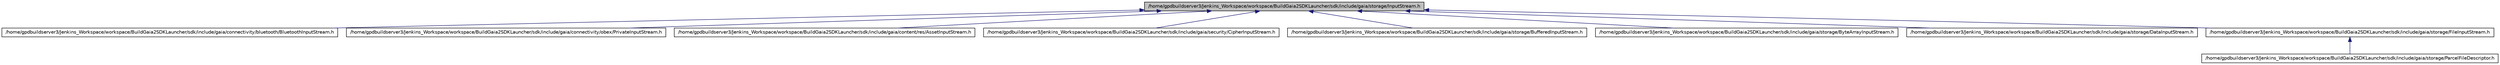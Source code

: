 digraph G
{
  edge [fontname="Helvetica",fontsize="10",labelfontname="Helvetica",labelfontsize="10"];
  node [fontname="Helvetica",fontsize="10",shape=record];
  Node1 [label="/home/gpdbuildserver3/Jenkins_Workspace/workspace/BuildGaia2SDKLauncher/sdk/include/gaia/storage/InputStream.h",height=0.2,width=0.4,color="black", fillcolor="grey75", style="filled" fontcolor="black"];
  Node1 -> Node2 [dir=back,color="midnightblue",fontsize="10",style="solid",fontname="Helvetica"];
  Node2 [label="/home/gpdbuildserver3/Jenkins_Workspace/workspace/BuildGaia2SDKLauncher/sdk/include/gaia/connectivity/bluetooth/BluetoothInputStream.h",height=0.2,width=0.4,color="black", fillcolor="white", style="filled",URL="$d2/dc6/_bluetooth_input_stream_8h.html"];
  Node1 -> Node3 [dir=back,color="midnightblue",fontsize="10",style="solid",fontname="Helvetica"];
  Node3 [label="/home/gpdbuildserver3/Jenkins_Workspace/workspace/BuildGaia2SDKLauncher/sdk/include/gaia/connectivity/obex/PrivateInputStream.h",height=0.2,width=0.4,color="black", fillcolor="white", style="filled",URL="$d0/d32/_private_input_stream_8h.html"];
  Node1 -> Node4 [dir=back,color="midnightblue",fontsize="10",style="solid",fontname="Helvetica"];
  Node4 [label="/home/gpdbuildserver3/Jenkins_Workspace/workspace/BuildGaia2SDKLauncher/sdk/include/gaia/content/res/AssetInputStream.h",height=0.2,width=0.4,color="black", fillcolor="white", style="filled",URL="$d7/dca/_asset_input_stream_8h.html"];
  Node1 -> Node5 [dir=back,color="midnightblue",fontsize="10",style="solid",fontname="Helvetica"];
  Node5 [label="/home/gpdbuildserver3/Jenkins_Workspace/workspace/BuildGaia2SDKLauncher/sdk/include/gaia/security/CipherInputStream.h",height=0.2,width=0.4,color="black", fillcolor="white", style="filled",URL="$d5/d8e/_cipher_input_stream_8h.html"];
  Node1 -> Node6 [dir=back,color="midnightblue",fontsize="10",style="solid",fontname="Helvetica"];
  Node6 [label="/home/gpdbuildserver3/Jenkins_Workspace/workspace/BuildGaia2SDKLauncher/sdk/include/gaia/storage/BufferedInputStream.h",height=0.2,width=0.4,color="black", fillcolor="white", style="filled",URL="$d2/d41/_buffered_input_stream_8h.html"];
  Node1 -> Node7 [dir=back,color="midnightblue",fontsize="10",style="solid",fontname="Helvetica"];
  Node7 [label="/home/gpdbuildserver3/Jenkins_Workspace/workspace/BuildGaia2SDKLauncher/sdk/include/gaia/storage/ByteArrayInputStream.h",height=0.2,width=0.4,color="black", fillcolor="white", style="filled",URL="$db/db6/_byte_array_input_stream_8h.html"];
  Node1 -> Node8 [dir=back,color="midnightblue",fontsize="10",style="solid",fontname="Helvetica"];
  Node8 [label="/home/gpdbuildserver3/Jenkins_Workspace/workspace/BuildGaia2SDKLauncher/sdk/include/gaia/storage/DataInputStream.h",height=0.2,width=0.4,color="black", fillcolor="white", style="filled",URL="$d3/d61/_data_input_stream_8h.html"];
  Node1 -> Node9 [dir=back,color="midnightblue",fontsize="10",style="solid",fontname="Helvetica"];
  Node9 [label="/home/gpdbuildserver3/Jenkins_Workspace/workspace/BuildGaia2SDKLauncher/sdk/include/gaia/storage/FileInputStream.h",height=0.2,width=0.4,color="black", fillcolor="white", style="filled",URL="$d4/d71/_file_input_stream_8h.html"];
  Node9 -> Node10 [dir=back,color="midnightblue",fontsize="10",style="solid",fontname="Helvetica"];
  Node10 [label="/home/gpdbuildserver3/Jenkins_Workspace/workspace/BuildGaia2SDKLauncher/sdk/include/gaia/storage/ParcelFileDescriptor.h",height=0.2,width=0.4,color="black", fillcolor="white", style="filled",URL="$d2/d45/_parcel_file_descriptor_8h.html"];
}
